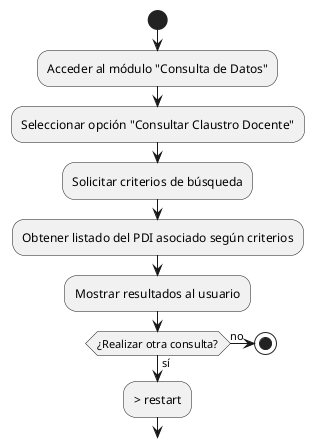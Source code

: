 @startuml
start
:Acceder al módulo "Consulta de Datos";
:Seleccionar opción "Consultar Claustro Docente";

:Solicitar criterios de búsqueda;

:Obtener listado del PDI asociado según criterios;
:Mostrar resultados al usuario;

if (¿Realizar otra consulta?) then (sí)
  -> restart
else (no)
  stop
endif
@enduml
